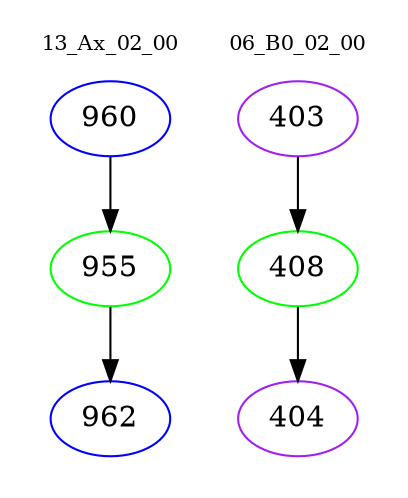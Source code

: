 digraph{
subgraph cluster_0 {
color = white
label = "13_Ax_02_00";
fontsize=10;
T0_960 [label="960", color="blue"]
T0_960 -> T0_955 [color="black"]
T0_955 [label="955", color="green"]
T0_955 -> T0_962 [color="black"]
T0_962 [label="962", color="blue"]
}
subgraph cluster_1 {
color = white
label = "06_B0_02_00";
fontsize=10;
T1_403 [label="403", color="purple"]
T1_403 -> T1_408 [color="black"]
T1_408 [label="408", color="green"]
T1_408 -> T1_404 [color="black"]
T1_404 [label="404", color="purple"]
}
}
